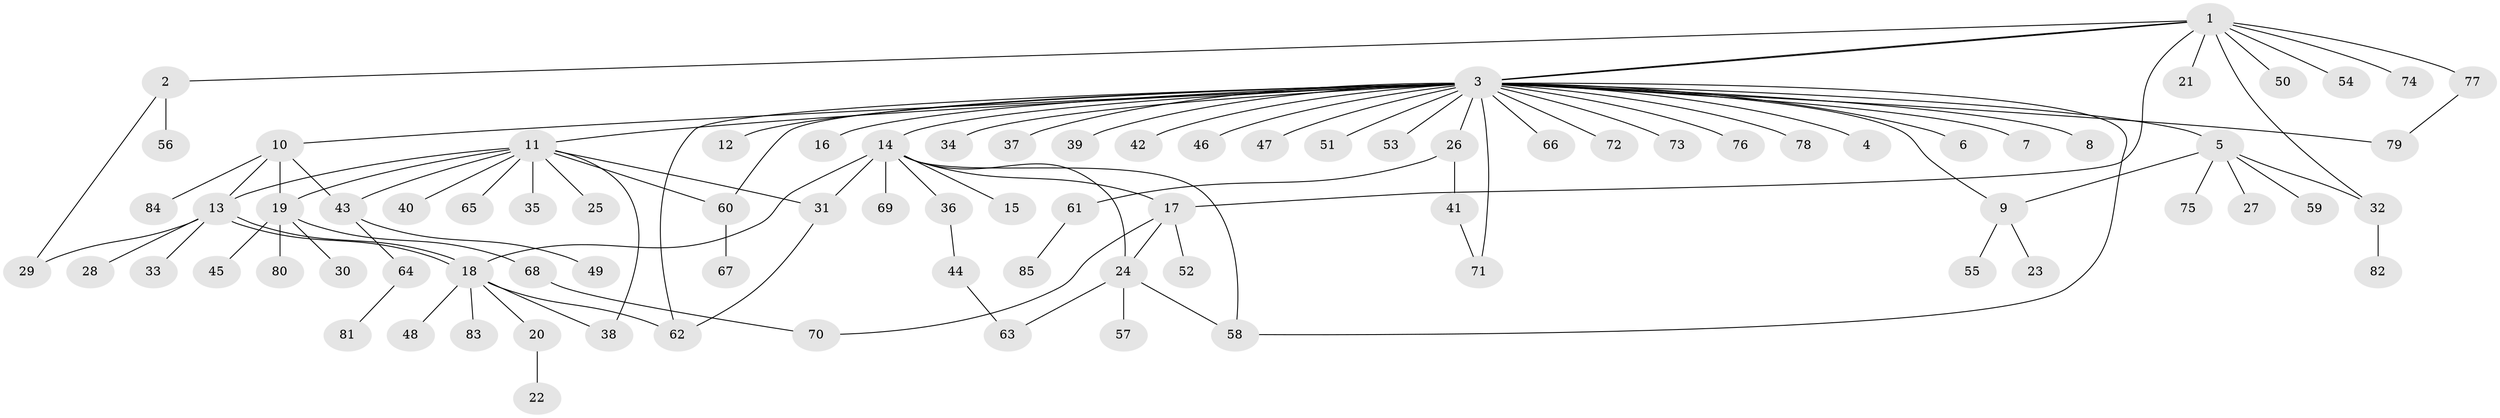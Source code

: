 // Generated by graph-tools (version 1.1) at 2025/26/03/09/25 03:26:07]
// undirected, 85 vertices, 106 edges
graph export_dot {
graph [start="1"]
  node [color=gray90,style=filled];
  1;
  2;
  3;
  4;
  5;
  6;
  7;
  8;
  9;
  10;
  11;
  12;
  13;
  14;
  15;
  16;
  17;
  18;
  19;
  20;
  21;
  22;
  23;
  24;
  25;
  26;
  27;
  28;
  29;
  30;
  31;
  32;
  33;
  34;
  35;
  36;
  37;
  38;
  39;
  40;
  41;
  42;
  43;
  44;
  45;
  46;
  47;
  48;
  49;
  50;
  51;
  52;
  53;
  54;
  55;
  56;
  57;
  58;
  59;
  60;
  61;
  62;
  63;
  64;
  65;
  66;
  67;
  68;
  69;
  70;
  71;
  72;
  73;
  74;
  75;
  76;
  77;
  78;
  79;
  80;
  81;
  82;
  83;
  84;
  85;
  1 -- 2;
  1 -- 3;
  1 -- 3;
  1 -- 17;
  1 -- 21;
  1 -- 32;
  1 -- 50;
  1 -- 54;
  1 -- 74;
  1 -- 77;
  2 -- 29;
  2 -- 56;
  3 -- 4;
  3 -- 5;
  3 -- 6;
  3 -- 7;
  3 -- 8;
  3 -- 9;
  3 -- 10;
  3 -- 11;
  3 -- 12;
  3 -- 14;
  3 -- 16;
  3 -- 26;
  3 -- 34;
  3 -- 37;
  3 -- 39;
  3 -- 42;
  3 -- 46;
  3 -- 47;
  3 -- 51;
  3 -- 53;
  3 -- 58;
  3 -- 60;
  3 -- 62;
  3 -- 66;
  3 -- 71;
  3 -- 72;
  3 -- 73;
  3 -- 76;
  3 -- 78;
  3 -- 79;
  5 -- 9;
  5 -- 27;
  5 -- 32;
  5 -- 59;
  5 -- 75;
  9 -- 23;
  9 -- 55;
  10 -- 13;
  10 -- 19;
  10 -- 43;
  10 -- 84;
  11 -- 13;
  11 -- 19;
  11 -- 25;
  11 -- 31;
  11 -- 35;
  11 -- 38;
  11 -- 40;
  11 -- 43;
  11 -- 60;
  11 -- 65;
  13 -- 18;
  13 -- 18;
  13 -- 28;
  13 -- 29;
  13 -- 33;
  14 -- 15;
  14 -- 17;
  14 -- 18;
  14 -- 24;
  14 -- 31;
  14 -- 36;
  14 -- 58;
  14 -- 69;
  17 -- 24;
  17 -- 52;
  17 -- 70;
  18 -- 20;
  18 -- 38;
  18 -- 48;
  18 -- 62;
  18 -- 83;
  19 -- 30;
  19 -- 45;
  19 -- 68;
  19 -- 80;
  20 -- 22;
  24 -- 57;
  24 -- 58;
  24 -- 63;
  26 -- 41;
  26 -- 61;
  31 -- 62;
  32 -- 82;
  36 -- 44;
  41 -- 71;
  43 -- 49;
  43 -- 64;
  44 -- 63;
  60 -- 67;
  61 -- 85;
  64 -- 81;
  68 -- 70;
  77 -- 79;
}
